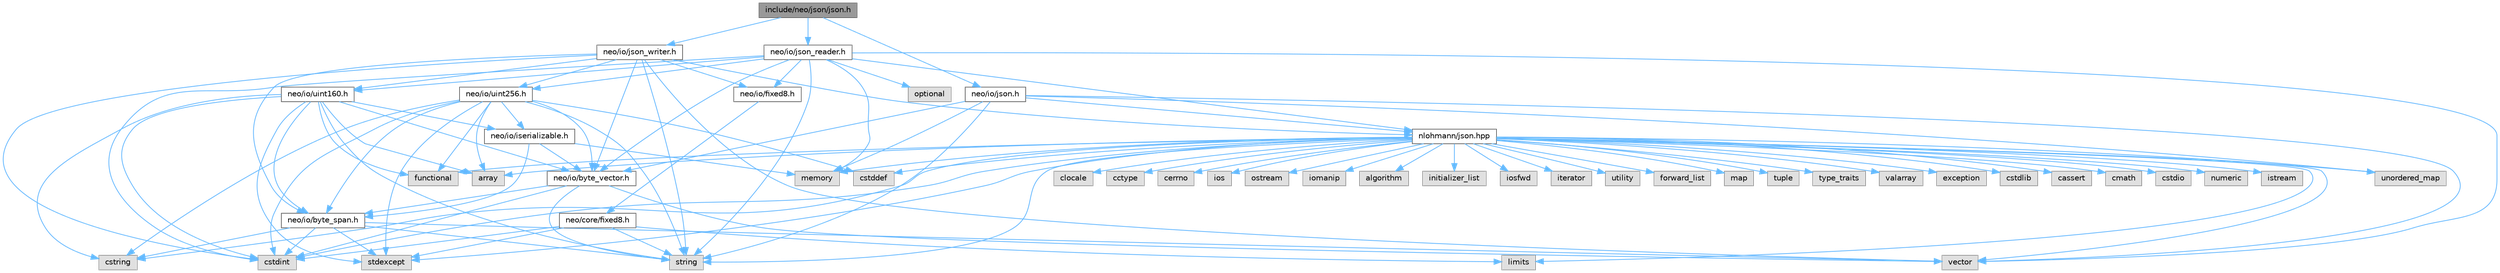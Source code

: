 digraph "include/neo/json/json.h"
{
 // LATEX_PDF_SIZE
  bgcolor="transparent";
  edge [fontname=Helvetica,fontsize=10,labelfontname=Helvetica,labelfontsize=10];
  node [fontname=Helvetica,fontsize=10,shape=box,height=0.2,width=0.4];
  Node1 [id="Node000001",label="include/neo/json/json.h",height=0.2,width=0.4,color="gray40", fillcolor="grey60", style="filled", fontcolor="black",tooltip=" "];
  Node1 -> Node2 [id="edge1_Node000001_Node000002",color="steelblue1",style="solid",tooltip=" "];
  Node2 [id="Node000002",label="neo/io/json.h",height=0.2,width=0.4,color="grey40", fillcolor="white", style="filled",URL="$io_2json_8h.html",tooltip=" "];
  Node2 -> Node3 [id="edge2_Node000002_Node000003",color="steelblue1",style="solid",tooltip=" "];
  Node3 [id="Node000003",label="neo/io/byte_vector.h",height=0.2,width=0.4,color="grey40", fillcolor="white", style="filled",URL="$io_2byte__vector_8h.html",tooltip=" "];
  Node3 -> Node4 [id="edge3_Node000003_Node000004",color="steelblue1",style="solid",tooltip=" "];
  Node4 [id="Node000004",label="neo/io/byte_span.h",height=0.2,width=0.4,color="grey40", fillcolor="white", style="filled",URL="$io_2byte__span_8h.html",tooltip=" "];
  Node4 -> Node5 [id="edge4_Node000004_Node000005",color="steelblue1",style="solid",tooltip=" "];
  Node5 [id="Node000005",label="cstdint",height=0.2,width=0.4,color="grey60", fillcolor="#E0E0E0", style="filled",tooltip=" "];
  Node4 -> Node6 [id="edge5_Node000004_Node000006",color="steelblue1",style="solid",tooltip=" "];
  Node6 [id="Node000006",label="cstring",height=0.2,width=0.4,color="grey60", fillcolor="#E0E0E0", style="filled",tooltip=" "];
  Node4 -> Node7 [id="edge6_Node000004_Node000007",color="steelblue1",style="solid",tooltip=" "];
  Node7 [id="Node000007",label="stdexcept",height=0.2,width=0.4,color="grey60", fillcolor="#E0E0E0", style="filled",tooltip=" "];
  Node4 -> Node8 [id="edge7_Node000004_Node000008",color="steelblue1",style="solid",tooltip=" "];
  Node8 [id="Node000008",label="string",height=0.2,width=0.4,color="grey60", fillcolor="#E0E0E0", style="filled",tooltip=" "];
  Node4 -> Node9 [id="edge8_Node000004_Node000009",color="steelblue1",style="solid",tooltip=" "];
  Node9 [id="Node000009",label="vector",height=0.2,width=0.4,color="grey60", fillcolor="#E0E0E0", style="filled",tooltip=" "];
  Node3 -> Node5 [id="edge9_Node000003_Node000005",color="steelblue1",style="solid",tooltip=" "];
  Node3 -> Node8 [id="edge10_Node000003_Node000008",color="steelblue1",style="solid",tooltip=" "];
  Node3 -> Node9 [id="edge11_Node000003_Node000009",color="steelblue1",style="solid",tooltip=" "];
  Node2 -> Node10 [id="edge12_Node000002_Node000010",color="steelblue1",style="solid",tooltip=" "];
  Node10 [id="Node000010",label="memory",height=0.2,width=0.4,color="grey60", fillcolor="#E0E0E0", style="filled",tooltip=" "];
  Node2 -> Node11 [id="edge13_Node000002_Node000011",color="steelblue1",style="solid",tooltip=" "];
  Node11 [id="Node000011",label="nlohmann/json.hpp",height=0.2,width=0.4,color="grey40", fillcolor="white", style="filled",URL="$json_8hpp.html",tooltip=" "];
  Node11 -> Node12 [id="edge14_Node000011_Node000012",color="steelblue1",style="solid",tooltip=" "];
  Node12 [id="Node000012",label="algorithm",height=0.2,width=0.4,color="grey60", fillcolor="#E0E0E0", style="filled",tooltip=" "];
  Node11 -> Node13 [id="edge15_Node000011_Node000013",color="steelblue1",style="solid",tooltip=" "];
  Node13 [id="Node000013",label="cstddef",height=0.2,width=0.4,color="grey60", fillcolor="#E0E0E0", style="filled",tooltip=" "];
  Node11 -> Node14 [id="edge16_Node000011_Node000014",color="steelblue1",style="solid",tooltip=" "];
  Node14 [id="Node000014",label="functional",height=0.2,width=0.4,color="grey60", fillcolor="#E0E0E0", style="filled",tooltip=" "];
  Node11 -> Node15 [id="edge17_Node000011_Node000015",color="steelblue1",style="solid",tooltip=" "];
  Node15 [id="Node000015",label="initializer_list",height=0.2,width=0.4,color="grey60", fillcolor="#E0E0E0", style="filled",tooltip=" "];
  Node11 -> Node16 [id="edge18_Node000011_Node000016",color="steelblue1",style="solid",tooltip=" "];
  Node16 [id="Node000016",label="iosfwd",height=0.2,width=0.4,color="grey60", fillcolor="#E0E0E0", style="filled",tooltip=" "];
  Node11 -> Node17 [id="edge19_Node000011_Node000017",color="steelblue1",style="solid",tooltip=" "];
  Node17 [id="Node000017",label="iterator",height=0.2,width=0.4,color="grey60", fillcolor="#E0E0E0", style="filled",tooltip=" "];
  Node11 -> Node10 [id="edge20_Node000011_Node000010",color="steelblue1",style="solid",tooltip=" "];
  Node11 -> Node8 [id="edge21_Node000011_Node000008",color="steelblue1",style="solid",tooltip=" "];
  Node11 -> Node18 [id="edge22_Node000011_Node000018",color="steelblue1",style="solid",tooltip=" "];
  Node18 [id="Node000018",label="utility",height=0.2,width=0.4,color="grey60", fillcolor="#E0E0E0", style="filled",tooltip=" "];
  Node11 -> Node9 [id="edge23_Node000011_Node000009",color="steelblue1",style="solid",tooltip=" "];
  Node11 -> Node19 [id="edge24_Node000011_Node000019",color="steelblue1",style="solid",tooltip=" "];
  Node19 [id="Node000019",label="array",height=0.2,width=0.4,color="grey60", fillcolor="#E0E0E0", style="filled",tooltip=" "];
  Node11 -> Node20 [id="edge25_Node000011_Node000020",color="steelblue1",style="solid",tooltip=" "];
  Node20 [id="Node000020",label="forward_list",height=0.2,width=0.4,color="grey60", fillcolor="#E0E0E0", style="filled",tooltip=" "];
  Node11 -> Node21 [id="edge26_Node000011_Node000021",color="steelblue1",style="solid",tooltip=" "];
  Node21 [id="Node000021",label="map",height=0.2,width=0.4,color="grey60", fillcolor="#E0E0E0", style="filled",tooltip=" "];
  Node11 -> Node22 [id="edge27_Node000011_Node000022",color="steelblue1",style="solid",tooltip=" "];
  Node22 [id="Node000022",label="tuple",height=0.2,width=0.4,color="grey60", fillcolor="#E0E0E0", style="filled",tooltip=" "];
  Node11 -> Node23 [id="edge28_Node000011_Node000023",color="steelblue1",style="solid",tooltip=" "];
  Node23 [id="Node000023",label="type_traits",height=0.2,width=0.4,color="grey60", fillcolor="#E0E0E0", style="filled",tooltip=" "];
  Node11 -> Node24 [id="edge29_Node000011_Node000024",color="steelblue1",style="solid",tooltip=" "];
  Node24 [id="Node000024",label="unordered_map",height=0.2,width=0.4,color="grey60", fillcolor="#E0E0E0", style="filled",tooltip=" "];
  Node11 -> Node25 [id="edge30_Node000011_Node000025",color="steelblue1",style="solid",tooltip=" "];
  Node25 [id="Node000025",label="valarray",height=0.2,width=0.4,color="grey60", fillcolor="#E0E0E0", style="filled",tooltip=" "];
  Node11 -> Node26 [id="edge31_Node000011_Node000026",color="steelblue1",style="solid",tooltip=" "];
  Node26 [id="Node000026",label="exception",height=0.2,width=0.4,color="grey60", fillcolor="#E0E0E0", style="filled",tooltip=" "];
  Node11 -> Node7 [id="edge32_Node000011_Node000007",color="steelblue1",style="solid",tooltip=" "];
  Node11 -> Node5 [id="edge33_Node000011_Node000005",color="steelblue1",style="solid",tooltip=" "];
  Node11 -> Node27 [id="edge34_Node000011_Node000027",color="steelblue1",style="solid",tooltip=" "];
  Node27 [id="Node000027",label="cstdlib",height=0.2,width=0.4,color="grey60", fillcolor="#E0E0E0", style="filled",tooltip=" "];
  Node11 -> Node28 [id="edge35_Node000011_Node000028",color="steelblue1",style="solid",tooltip=" "];
  Node28 [id="Node000028",label="cassert",height=0.2,width=0.4,color="grey60", fillcolor="#E0E0E0", style="filled",tooltip=" "];
  Node11 -> Node29 [id="edge36_Node000011_Node000029",color="steelblue1",style="solid",tooltip=" "];
  Node29 [id="Node000029",label="limits",height=0.2,width=0.4,color="grey60", fillcolor="#E0E0E0", style="filled",tooltip=" "];
  Node11 -> Node6 [id="edge37_Node000011_Node000006",color="steelblue1",style="solid",tooltip=" "];
  Node11 -> Node30 [id="edge38_Node000011_Node000030",color="steelblue1",style="solid",tooltip=" "];
  Node30 [id="Node000030",label="cmath",height=0.2,width=0.4,color="grey60", fillcolor="#E0E0E0", style="filled",tooltip=" "];
  Node11 -> Node31 [id="edge39_Node000011_Node000031",color="steelblue1",style="solid",tooltip=" "];
  Node31 [id="Node000031",label="cstdio",height=0.2,width=0.4,color="grey60", fillcolor="#E0E0E0", style="filled",tooltip=" "];
  Node11 -> Node32 [id="edge40_Node000011_Node000032",color="steelblue1",style="solid",tooltip=" "];
  Node32 [id="Node000032",label="numeric",height=0.2,width=0.4,color="grey60", fillcolor="#E0E0E0", style="filled",tooltip=" "];
  Node11 -> Node33 [id="edge41_Node000011_Node000033",color="steelblue1",style="solid",tooltip=" "];
  Node33 [id="Node000033",label="istream",height=0.2,width=0.4,color="grey60", fillcolor="#E0E0E0", style="filled",tooltip=" "];
  Node11 -> Node34 [id="edge42_Node000011_Node000034",color="steelblue1",style="solid",tooltip=" "];
  Node34 [id="Node000034",label="clocale",height=0.2,width=0.4,color="grey60", fillcolor="#E0E0E0", style="filled",tooltip=" "];
  Node11 -> Node35 [id="edge43_Node000011_Node000035",color="steelblue1",style="solid",tooltip=" "];
  Node35 [id="Node000035",label="cctype",height=0.2,width=0.4,color="grey60", fillcolor="#E0E0E0", style="filled",tooltip=" "];
  Node11 -> Node36 [id="edge44_Node000011_Node000036",color="steelblue1",style="solid",tooltip=" "];
  Node36 [id="Node000036",label="cerrno",height=0.2,width=0.4,color="grey60", fillcolor="#E0E0E0", style="filled",tooltip=" "];
  Node11 -> Node37 [id="edge45_Node000011_Node000037",color="steelblue1",style="solid",tooltip=" "];
  Node37 [id="Node000037",label="ios",height=0.2,width=0.4,color="grey60", fillcolor="#E0E0E0", style="filled",tooltip=" "];
  Node11 -> Node38 [id="edge46_Node000011_Node000038",color="steelblue1",style="solid",tooltip=" "];
  Node38 [id="Node000038",label="ostream",height=0.2,width=0.4,color="grey60", fillcolor="#E0E0E0", style="filled",tooltip=" "];
  Node11 -> Node39 [id="edge47_Node000011_Node000039",color="steelblue1",style="solid",tooltip=" "];
  Node39 [id="Node000039",label="iomanip",height=0.2,width=0.4,color="grey60", fillcolor="#E0E0E0", style="filled",tooltip=" "];
  Node2 -> Node8 [id="edge48_Node000002_Node000008",color="steelblue1",style="solid",tooltip=" "];
  Node2 -> Node24 [id="edge49_Node000002_Node000024",color="steelblue1",style="solid",tooltip=" "];
  Node2 -> Node9 [id="edge50_Node000002_Node000009",color="steelblue1",style="solid",tooltip=" "];
  Node1 -> Node40 [id="edge51_Node000001_Node000040",color="steelblue1",style="solid",tooltip=" "];
  Node40 [id="Node000040",label="neo/io/json_reader.h",height=0.2,width=0.4,color="grey40", fillcolor="white", style="filled",URL="$json__reader_8h.html",tooltip=" "];
  Node40 -> Node3 [id="edge52_Node000040_Node000003",color="steelblue1",style="solid",tooltip=" "];
  Node40 -> Node41 [id="edge53_Node000040_Node000041",color="steelblue1",style="solid",tooltip=" "];
  Node41 [id="Node000041",label="neo/io/fixed8.h",height=0.2,width=0.4,color="grey40", fillcolor="white", style="filled",URL="$io_2fixed8_8h.html",tooltip=" "];
  Node41 -> Node42 [id="edge54_Node000041_Node000042",color="steelblue1",style="solid",tooltip=" "];
  Node42 [id="Node000042",label="neo/core/fixed8.h",height=0.2,width=0.4,color="grey40", fillcolor="white", style="filled",URL="$core_2fixed8_8h.html",tooltip=" "];
  Node42 -> Node5 [id="edge55_Node000042_Node000005",color="steelblue1",style="solid",tooltip=" "];
  Node42 -> Node29 [id="edge56_Node000042_Node000029",color="steelblue1",style="solid",tooltip=" "];
  Node42 -> Node7 [id="edge57_Node000042_Node000007",color="steelblue1",style="solid",tooltip=" "];
  Node42 -> Node8 [id="edge58_Node000042_Node000008",color="steelblue1",style="solid",tooltip=" "];
  Node40 -> Node43 [id="edge59_Node000040_Node000043",color="steelblue1",style="solid",tooltip=" "];
  Node43 [id="Node000043",label="neo/io/uint160.h",height=0.2,width=0.4,color="grey40", fillcolor="white", style="filled",URL="$uint160_8h.html",tooltip=" "];
  Node43 -> Node4 [id="edge60_Node000043_Node000004",color="steelblue1",style="solid",tooltip=" "];
  Node43 -> Node3 [id="edge61_Node000043_Node000003",color="steelblue1",style="solid",tooltip=" "];
  Node43 -> Node44 [id="edge62_Node000043_Node000044",color="steelblue1",style="solid",tooltip=" "];
  Node44 [id="Node000044",label="neo/io/iserializable.h",height=0.2,width=0.4,color="grey40", fillcolor="white", style="filled",URL="$iserializable_8h.html",tooltip=" "];
  Node44 -> Node4 [id="edge63_Node000044_Node000004",color="steelblue1",style="solid",tooltip=" "];
  Node44 -> Node3 [id="edge64_Node000044_Node000003",color="steelblue1",style="solid",tooltip=" "];
  Node44 -> Node10 [id="edge65_Node000044_Node000010",color="steelblue1",style="solid",tooltip=" "];
  Node43 -> Node19 [id="edge66_Node000043_Node000019",color="steelblue1",style="solid",tooltip=" "];
  Node43 -> Node5 [id="edge67_Node000043_Node000005",color="steelblue1",style="solid",tooltip=" "];
  Node43 -> Node6 [id="edge68_Node000043_Node000006",color="steelblue1",style="solid",tooltip=" "];
  Node43 -> Node14 [id="edge69_Node000043_Node000014",color="steelblue1",style="solid",tooltip=" "];
  Node43 -> Node7 [id="edge70_Node000043_Node000007",color="steelblue1",style="solid",tooltip=" "];
  Node43 -> Node8 [id="edge71_Node000043_Node000008",color="steelblue1",style="solid",tooltip=" "];
  Node40 -> Node45 [id="edge72_Node000040_Node000045",color="steelblue1",style="solid",tooltip=" "];
  Node45 [id="Node000045",label="neo/io/uint256.h",height=0.2,width=0.4,color="grey40", fillcolor="white", style="filled",URL="$uint256_8h.html",tooltip=" "];
  Node45 -> Node4 [id="edge73_Node000045_Node000004",color="steelblue1",style="solid",tooltip=" "];
  Node45 -> Node3 [id="edge74_Node000045_Node000003",color="steelblue1",style="solid",tooltip=" "];
  Node45 -> Node44 [id="edge75_Node000045_Node000044",color="steelblue1",style="solid",tooltip=" "];
  Node45 -> Node19 [id="edge76_Node000045_Node000019",color="steelblue1",style="solid",tooltip=" "];
  Node45 -> Node13 [id="edge77_Node000045_Node000013",color="steelblue1",style="solid",tooltip=" "];
  Node45 -> Node5 [id="edge78_Node000045_Node000005",color="steelblue1",style="solid",tooltip=" "];
  Node45 -> Node6 [id="edge79_Node000045_Node000006",color="steelblue1",style="solid",tooltip=" "];
  Node45 -> Node14 [id="edge80_Node000045_Node000014",color="steelblue1",style="solid",tooltip=" "];
  Node45 -> Node7 [id="edge81_Node000045_Node000007",color="steelblue1",style="solid",tooltip=" "];
  Node45 -> Node8 [id="edge82_Node000045_Node000008",color="steelblue1",style="solid",tooltip=" "];
  Node40 -> Node5 [id="edge83_Node000040_Node000005",color="steelblue1",style="solid",tooltip=" "];
  Node40 -> Node10 [id="edge84_Node000040_Node000010",color="steelblue1",style="solid",tooltip=" "];
  Node40 -> Node11 [id="edge85_Node000040_Node000011",color="steelblue1",style="solid",tooltip=" "];
  Node40 -> Node46 [id="edge86_Node000040_Node000046",color="steelblue1",style="solid",tooltip=" "];
  Node46 [id="Node000046",label="optional",height=0.2,width=0.4,color="grey60", fillcolor="#E0E0E0", style="filled",tooltip=" "];
  Node40 -> Node8 [id="edge87_Node000040_Node000008",color="steelblue1",style="solid",tooltip=" "];
  Node40 -> Node9 [id="edge88_Node000040_Node000009",color="steelblue1",style="solid",tooltip=" "];
  Node1 -> Node47 [id="edge89_Node000001_Node000047",color="steelblue1",style="solid",tooltip=" "];
  Node47 [id="Node000047",label="neo/io/json_writer.h",height=0.2,width=0.4,color="grey40", fillcolor="white", style="filled",URL="$json__writer_8h.html",tooltip=" "];
  Node47 -> Node4 [id="edge90_Node000047_Node000004",color="steelblue1",style="solid",tooltip=" "];
  Node47 -> Node3 [id="edge91_Node000047_Node000003",color="steelblue1",style="solid",tooltip=" "];
  Node47 -> Node41 [id="edge92_Node000047_Node000041",color="steelblue1",style="solid",tooltip=" "];
  Node47 -> Node43 [id="edge93_Node000047_Node000043",color="steelblue1",style="solid",tooltip=" "];
  Node47 -> Node45 [id="edge94_Node000047_Node000045",color="steelblue1",style="solid",tooltip=" "];
  Node47 -> Node5 [id="edge95_Node000047_Node000005",color="steelblue1",style="solid",tooltip=" "];
  Node47 -> Node11 [id="edge96_Node000047_Node000011",color="steelblue1",style="solid",tooltip=" "];
  Node47 -> Node8 [id="edge97_Node000047_Node000008",color="steelblue1",style="solid",tooltip=" "];
  Node47 -> Node9 [id="edge98_Node000047_Node000009",color="steelblue1",style="solid",tooltip=" "];
}
